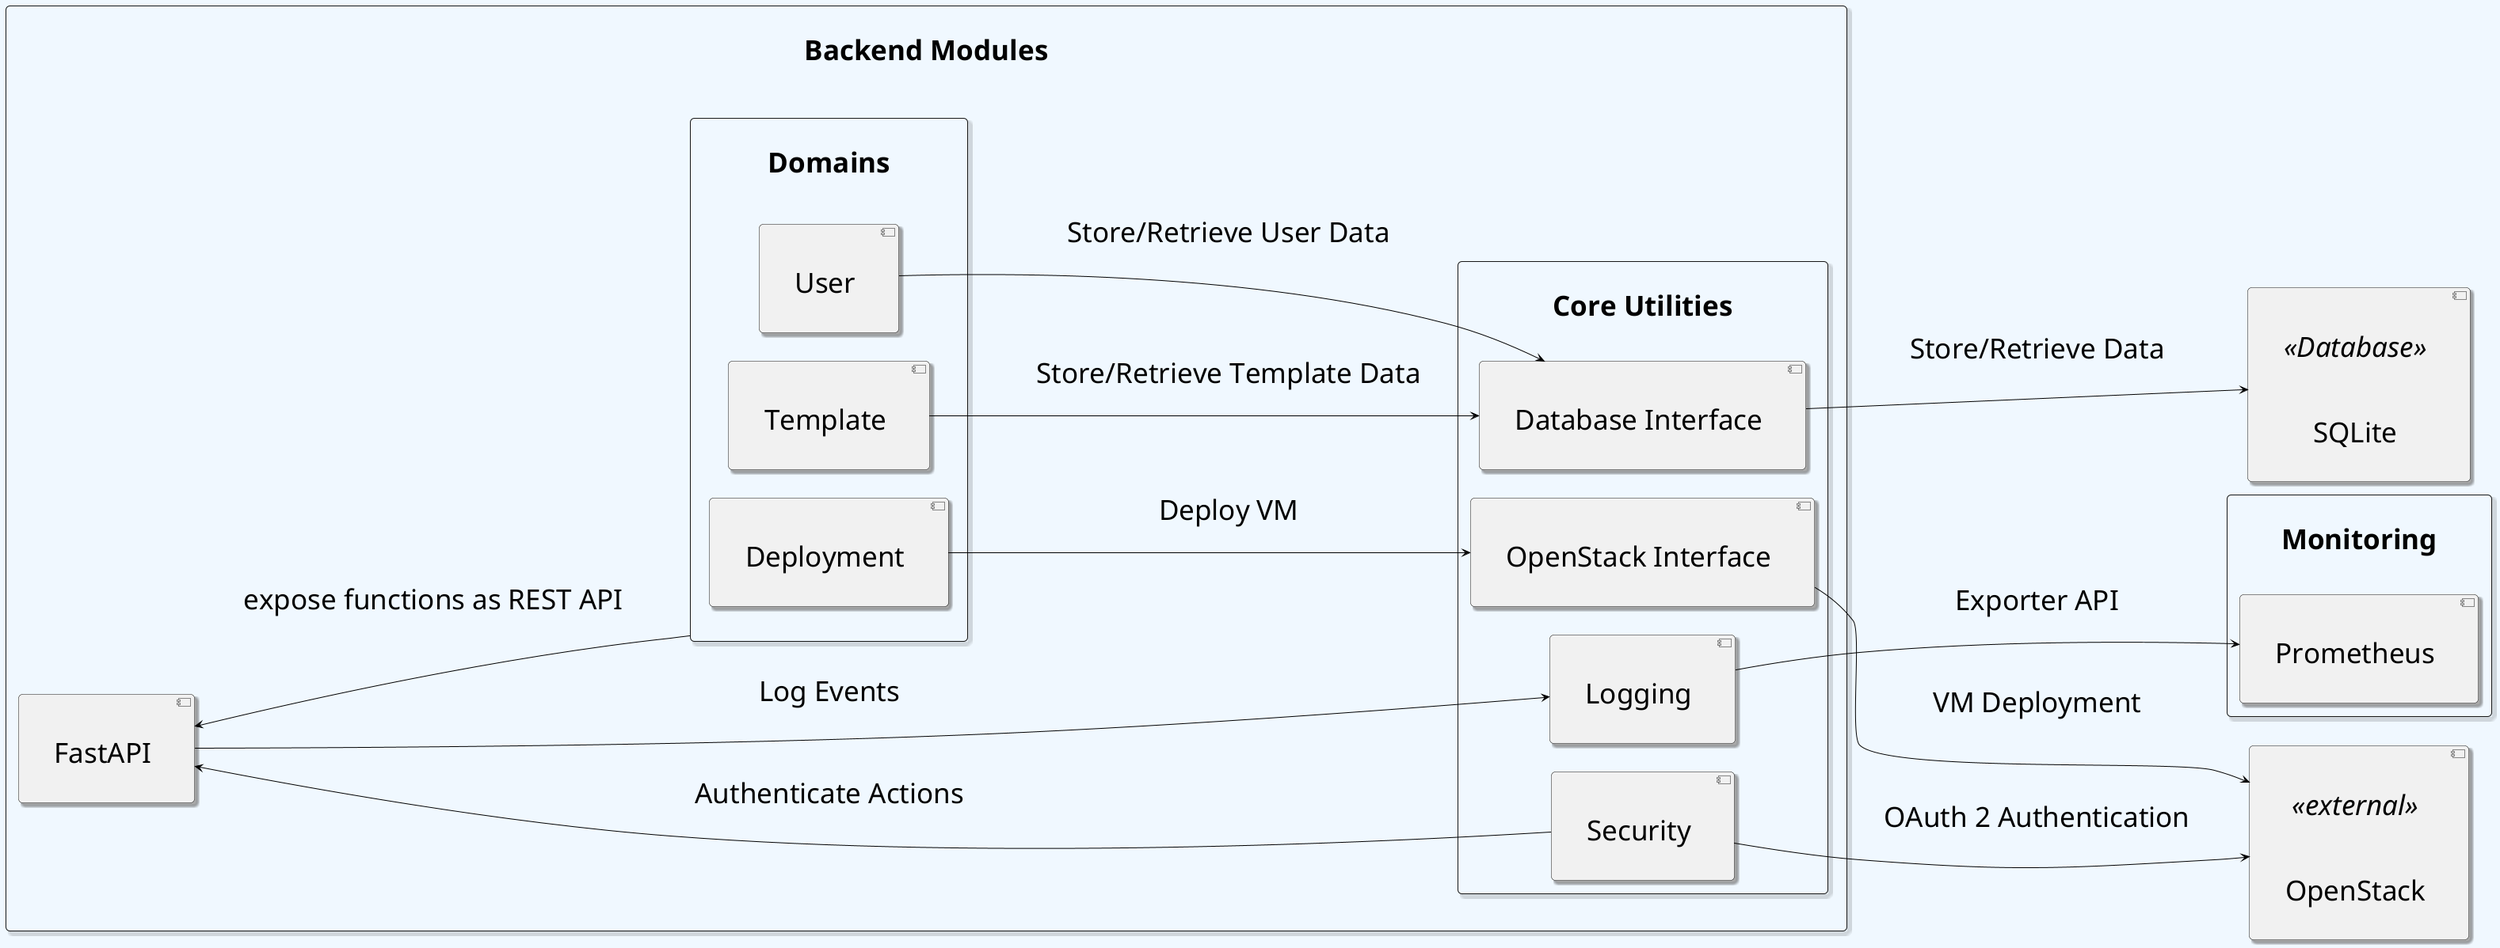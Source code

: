 @startuml modules_backend

skinparam packageStyle rectangle
skinparam arrowColor Black
skinparam backgroundColor AliceBlue
skinparam shadowing true
skinparam roundcorner 10
skinparam linestyle ortho
skinparam Padding 30
skinparam defaultFontSize 35

' Set the layout to left-to-right direction
left to right direction

' Hauptpaket Backend
package "Backend Modules" as Backend {
    package "Core Utilities" {
        [Database Interface] as DB
        [Logging] as Logging
        [Security] as Security
        [OpenStack Interface] as OpenStackSDK
    }

    package "Domains" {
        [User] as User
        [Deployment] as Deploy
        [Template] as Template
    }
    [FastAPI] as FastAPI
}

package "Monitoring" as Monitoring {
    [Prometheus] as Prometheus
}

[SQLite] as SQLite <<Database>>
[OpenStack] as OpenStack <<external>>

' Relationships
[Logging] --> [Prometheus]: Exporter API
[Security] --> [OpenStack]: OAuth 2 Authentication
[OpenStackSDK] --> [OpenStack]: VM Deployment
DB --> [SQLite]: Store/Retrieve Data
FastAPI <-- [Domains]: expose functions as REST API
[Deploy] --> [OpenStackSDK]: Deploy VM
[Template] --> [DB]: Store/Retrieve Template Data
[User] --> [DB]: Store/Retrieve User Data
[FastAPI] --> [Logging]: Log Events
[FastAPI] <-- [Security]: Authenticate Actions

@enduml
